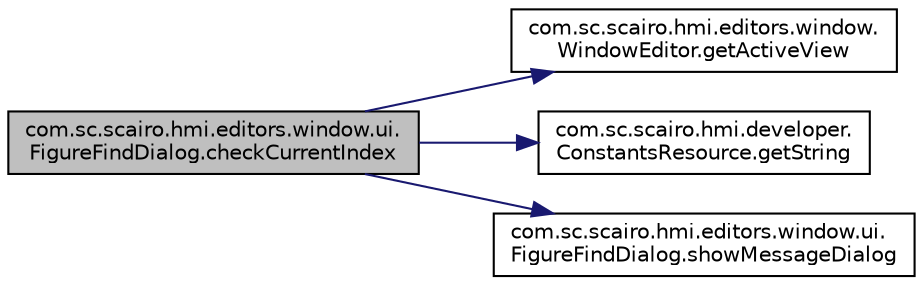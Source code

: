 digraph "com.sc.scairo.hmi.editors.window.ui.FigureFindDialog.checkCurrentIndex"
{
 // LATEX_PDF_SIZE
  edge [fontname="Helvetica",fontsize="10",labelfontname="Helvetica",labelfontsize="10"];
  node [fontname="Helvetica",fontsize="10",shape=record];
  rankdir="LR";
  Node1 [label="com.sc.scairo.hmi.editors.window.ui.\lFigureFindDialog.checkCurrentIndex",height=0.2,width=0.4,color="black", fillcolor="grey75", style="filled", fontcolor="black",tooltip=" "];
  Node1 -> Node2 [color="midnightblue",fontsize="10",style="solid",fontname="Helvetica"];
  Node2 [label="com.sc.scairo.hmi.editors.window.\lWindowEditor.getActiveView",height=0.2,width=0.4,color="black", fillcolor="white", style="filled",URL="$classcom_1_1sc_1_1scairo_1_1hmi_1_1editors_1_1window_1_1_window_editor.html#adf0cabd1655bad2bbb31d494abf61832",tooltip=" "];
  Node1 -> Node3 [color="midnightblue",fontsize="10",style="solid",fontname="Helvetica"];
  Node3 [label="com.sc.scairo.hmi.developer.\lConstantsResource.getString",height=0.2,width=0.4,color="black", fillcolor="white", style="filled",URL="$classcom_1_1sc_1_1scairo_1_1hmi_1_1developer_1_1_constants_resource.html#af32f8758c3cd7fdb5cb6c1c909df154f",tooltip=" "];
  Node1 -> Node4 [color="midnightblue",fontsize="10",style="solid",fontname="Helvetica"];
  Node4 [label="com.sc.scairo.hmi.editors.window.ui.\lFigureFindDialog.showMessageDialog",height=0.2,width=0.4,color="black", fillcolor="white", style="filled",URL="$classcom_1_1sc_1_1scairo_1_1hmi_1_1editors_1_1window_1_1ui_1_1_figure_find_dialog.html#a20755fc6a196577c5dfedfa198a8d34e",tooltip=" "];
}
